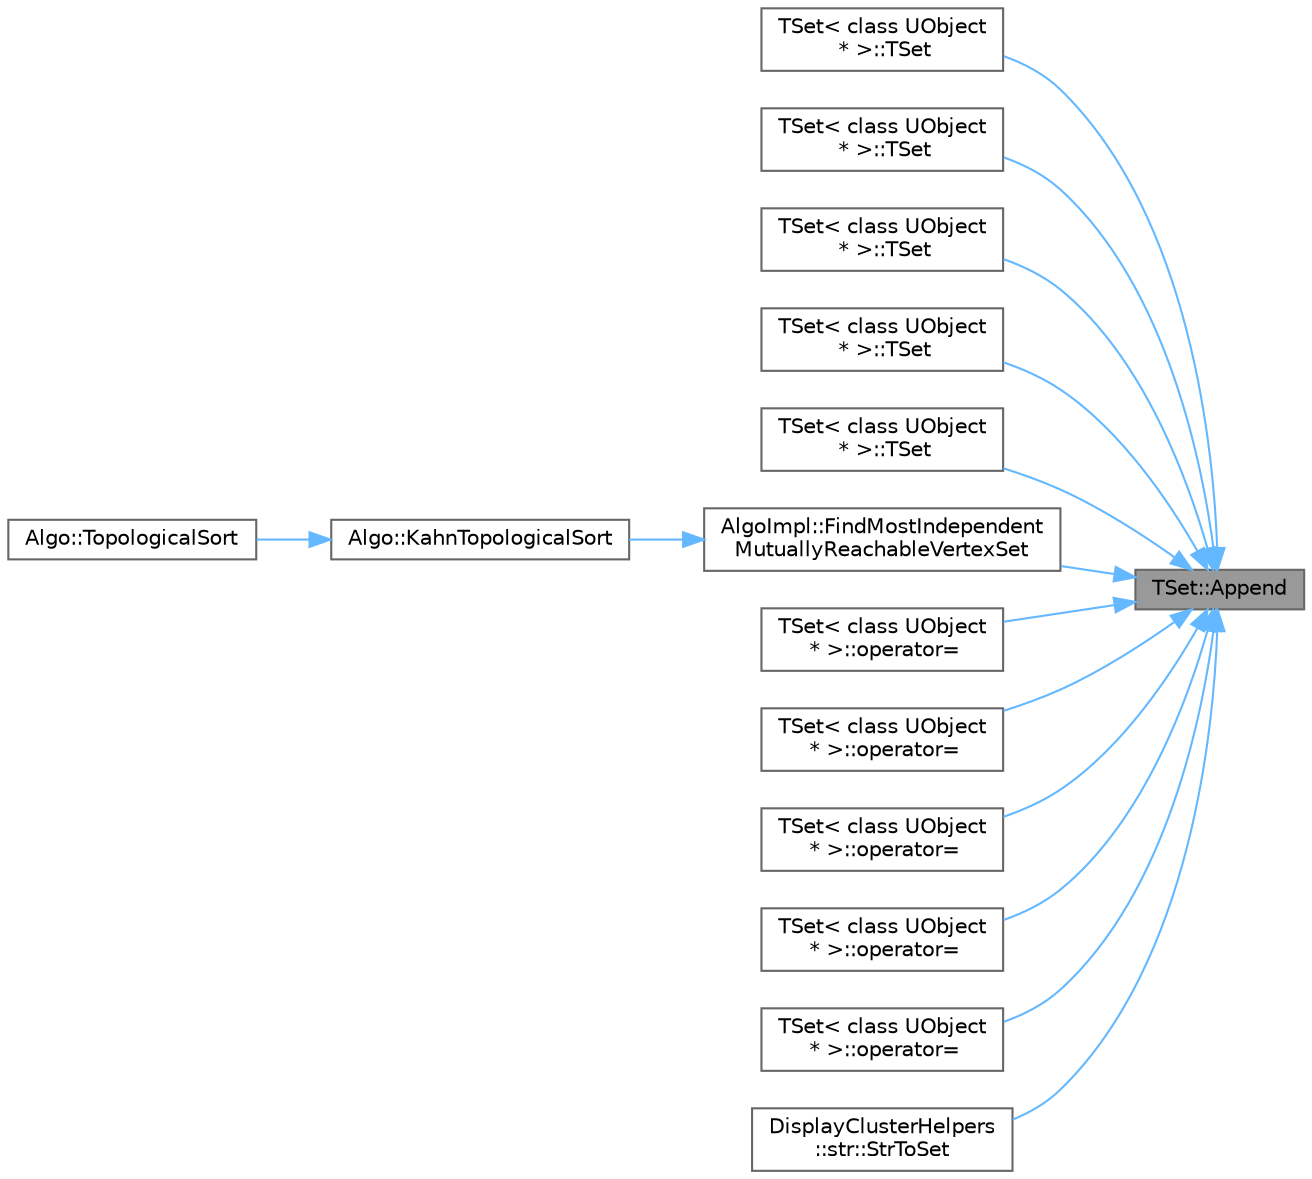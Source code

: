digraph "TSet::Append"
{
 // INTERACTIVE_SVG=YES
 // LATEX_PDF_SIZE
  bgcolor="transparent";
  edge [fontname=Helvetica,fontsize=10,labelfontname=Helvetica,labelfontsize=10];
  node [fontname=Helvetica,fontsize=10,shape=box,height=0.2,width=0.4];
  rankdir="RL";
  Node1 [id="Node000001",label="TSet::Append",height=0.2,width=0.4,color="gray40", fillcolor="grey60", style="filled", fontcolor="black",tooltip=" "];
  Node1 -> Node2 [id="edge1_Node000001_Node000002",dir="back",color="steelblue1",style="solid",tooltip=" "];
  Node2 [id="Node000002",label="TSet\< class UObject\l * \>::TSet",height=0.2,width=0.4,color="grey40", fillcolor="white", style="filled",URL="$d5/d15/classTSet.html#a94b69d3bc02339c99fb7550e9fd76e9a",tooltip=" "];
  Node1 -> Node3 [id="edge2_Node000001_Node000003",dir="back",color="steelblue1",style="solid",tooltip=" "];
  Node3 [id="Node000003",label="TSet\< class UObject\l * \>::TSet",height=0.2,width=0.4,color="grey40", fillcolor="white", style="filled",URL="$d5/d15/classTSet.html#a7f0418fb642878bc8bf1857f97e376ec",tooltip=" "];
  Node1 -> Node4 [id="edge3_Node000001_Node000004",dir="back",color="steelblue1",style="solid",tooltip=" "];
  Node4 [id="Node000004",label="TSet\< class UObject\l * \>::TSet",height=0.2,width=0.4,color="grey40", fillcolor="white", style="filled",URL="$d5/d15/classTSet.html#a6c5eb727c9a4f91813ae3957e9622a03",tooltip=" "];
  Node1 -> Node5 [id="edge4_Node000001_Node000005",dir="back",color="steelblue1",style="solid",tooltip=" "];
  Node5 [id="Node000005",label="TSet\< class UObject\l * \>::TSet",height=0.2,width=0.4,color="grey40", fillcolor="white", style="filled",URL="$d5/d15/classTSet.html#a26874fecf3de9766790413db7483fed1",tooltip=" "];
  Node1 -> Node6 [id="edge5_Node000001_Node000006",dir="back",color="steelblue1",style="solid",tooltip=" "];
  Node6 [id="Node000006",label="TSet\< class UObject\l * \>::TSet",height=0.2,width=0.4,color="grey40", fillcolor="white", style="filled",URL="$d5/d15/classTSet.html#a325de1dcaa59141e2d2e45aa56282c5d",tooltip=" "];
  Node1 -> Node7 [id="edge6_Node000001_Node000007",dir="back",color="steelblue1",style="solid",tooltip=" "];
  Node7 [id="Node000007",label="AlgoImpl::FindMostIndependent\lMutuallyReachableVertexSet",height=0.2,width=0.4,color="grey40", fillcolor="white", style="filled",URL="$db/d64/namespaceAlgoImpl.html#af38ce7f2d6efaf327a9c7223fdc54bbd",tooltip="Called when there is a MutuallyReachableVertexSet (aka no vertices are independent)."];
  Node7 -> Node8 [id="edge7_Node000007_Node000008",dir="back",color="steelblue1",style="solid",tooltip=" "];
  Node8 [id="Node000008",label="Algo::KahnTopologicalSort",height=0.2,width=0.4,color="grey40", fillcolor="white", style="filled",URL="$db/d33/namespaceAlgo.html#a231003554c827f132ff7e767bf161b4d",tooltip="Public entrypoint."];
  Node8 -> Node9 [id="edge8_Node000008_Node000009",dir="back",color="steelblue1",style="solid",tooltip=" "];
  Node9 [id="Node000009",label="Algo::TopologicalSort",height=0.2,width=0.4,color="grey40", fillcolor="white", style="filled",URL="$db/d33/namespaceAlgo.html#a019f59012ba87e9c255a73934d81f33b",tooltip="Sorts the given range in leaf to root order: For every pair of elements (A,B) where SortedIndex(A) < ..."];
  Node1 -> Node10 [id="edge9_Node000001_Node000010",dir="back",color="steelblue1",style="solid",tooltip=" "];
  Node10 [id="Node000010",label="TSet\< class UObject\l * \>::operator=",height=0.2,width=0.4,color="grey40", fillcolor="white", style="filled",URL="$d5/d15/classTSet.html#a1648e151761c6dd7a62a47d116f6c7f0",tooltip=" "];
  Node1 -> Node11 [id="edge10_Node000001_Node000011",dir="back",color="steelblue1",style="solid",tooltip=" "];
  Node11 [id="Node000011",label="TSet\< class UObject\l * \>::operator=",height=0.2,width=0.4,color="grey40", fillcolor="white", style="filled",URL="$d5/d15/classTSet.html#a1bef27fde5c33df398d22364fbbf7403",tooltip=" "];
  Node1 -> Node12 [id="edge11_Node000001_Node000012",dir="back",color="steelblue1",style="solid",tooltip=" "];
  Node12 [id="Node000012",label="TSet\< class UObject\l * \>::operator=",height=0.2,width=0.4,color="grey40", fillcolor="white", style="filled",URL="$d5/d15/classTSet.html#aba1f4cb8bb0fcdb7235f4231cb98c56e",tooltip=" "];
  Node1 -> Node13 [id="edge12_Node000001_Node000013",dir="back",color="steelblue1",style="solid",tooltip=" "];
  Node13 [id="Node000013",label="TSet\< class UObject\l * \>::operator=",height=0.2,width=0.4,color="grey40", fillcolor="white", style="filled",URL="$d5/d15/classTSet.html#a26f47495008ba2d91146e1307df0704f",tooltip=" "];
  Node1 -> Node14 [id="edge13_Node000001_Node000014",dir="back",color="steelblue1",style="solid",tooltip=" "];
  Node14 [id="Node000014",label="TSet\< class UObject\l * \>::operator=",height=0.2,width=0.4,color="grey40", fillcolor="white", style="filled",URL="$d5/d15/classTSet.html#a93f8f746110971e7f3746ae52777adb6",tooltip=" "];
  Node1 -> Node15 [id="edge14_Node000001_Node000015",dir="back",color="steelblue1",style="solid",tooltip=" "];
  Node15 [id="Node000015",label="DisplayClusterHelpers\l::str::StrToSet",height=0.2,width=0.4,color="grey40", fillcolor="white", style="filled",URL="$df/de2/namespaceDisplayClusterHelpers_1_1str.html#a02191520835398ea47f82f202257f359",tooltip=" "];
}

